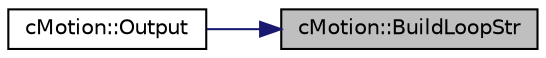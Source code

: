 digraph "cMotion::BuildLoopStr"
{
 // LATEX_PDF_SIZE
  edge [fontname="Helvetica",fontsize="10",labelfontname="Helvetica",labelfontsize="10"];
  node [fontname="Helvetica",fontsize="10",shape=record];
  rankdir="RL";
  Node1 [label="cMotion::BuildLoopStr",height=0.2,width=0.4,color="black", fillcolor="grey75", style="filled", fontcolor="black",tooltip=" "];
  Node1 -> Node2 [dir="back",color="midnightblue",fontsize="10",style="solid",fontname="Helvetica"];
  Node2 [label="cMotion::Output",height=0.2,width=0.4,color="black", fillcolor="white", style="filled",URL="$classc_motion.html#a6fbc0231f132e6813270568b7481bf1a",tooltip=" "];
}
